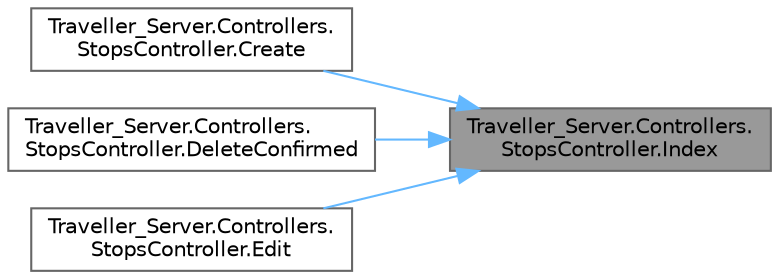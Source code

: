 digraph "Traveller_Server.Controllers.StopsController.Index"
{
 // LATEX_PDF_SIZE
  bgcolor="transparent";
  edge [fontname=Helvetica,fontsize=10,labelfontname=Helvetica,labelfontsize=10];
  node [fontname=Helvetica,fontsize=10,shape=box,height=0.2,width=0.4];
  rankdir="RL";
  Node1 [label="Traveller_Server.Controllers.\lStopsController.Index",height=0.2,width=0.4,color="gray40", fillcolor="grey60", style="filled", fontcolor="black",tooltip=" "];
  Node1 -> Node2 [dir="back",color="steelblue1",style="solid"];
  Node2 [label="Traveller_Server.Controllers.\lStopsController.Create",height=0.2,width=0.4,color="grey40", fillcolor="white", style="filled",URL="$class_traveller___server_1_1_controllers_1_1_stops_controller.html#ab2b2bbfe81a8e6398f26858fe5b00848",tooltip=" "];
  Node1 -> Node3 [dir="back",color="steelblue1",style="solid"];
  Node3 [label="Traveller_Server.Controllers.\lStopsController.DeleteConfirmed",height=0.2,width=0.4,color="grey40", fillcolor="white", style="filled",URL="$class_traveller___server_1_1_controllers_1_1_stops_controller.html#a53bba038a1b423f4bef243f5ee161ef8",tooltip=" "];
  Node1 -> Node4 [dir="back",color="steelblue1",style="solid"];
  Node4 [label="Traveller_Server.Controllers.\lStopsController.Edit",height=0.2,width=0.4,color="grey40", fillcolor="white", style="filled",URL="$class_traveller___server_1_1_controllers_1_1_stops_controller.html#a5d6bb0e5d249f810e1f9097100c3126a",tooltip=" "];
}
